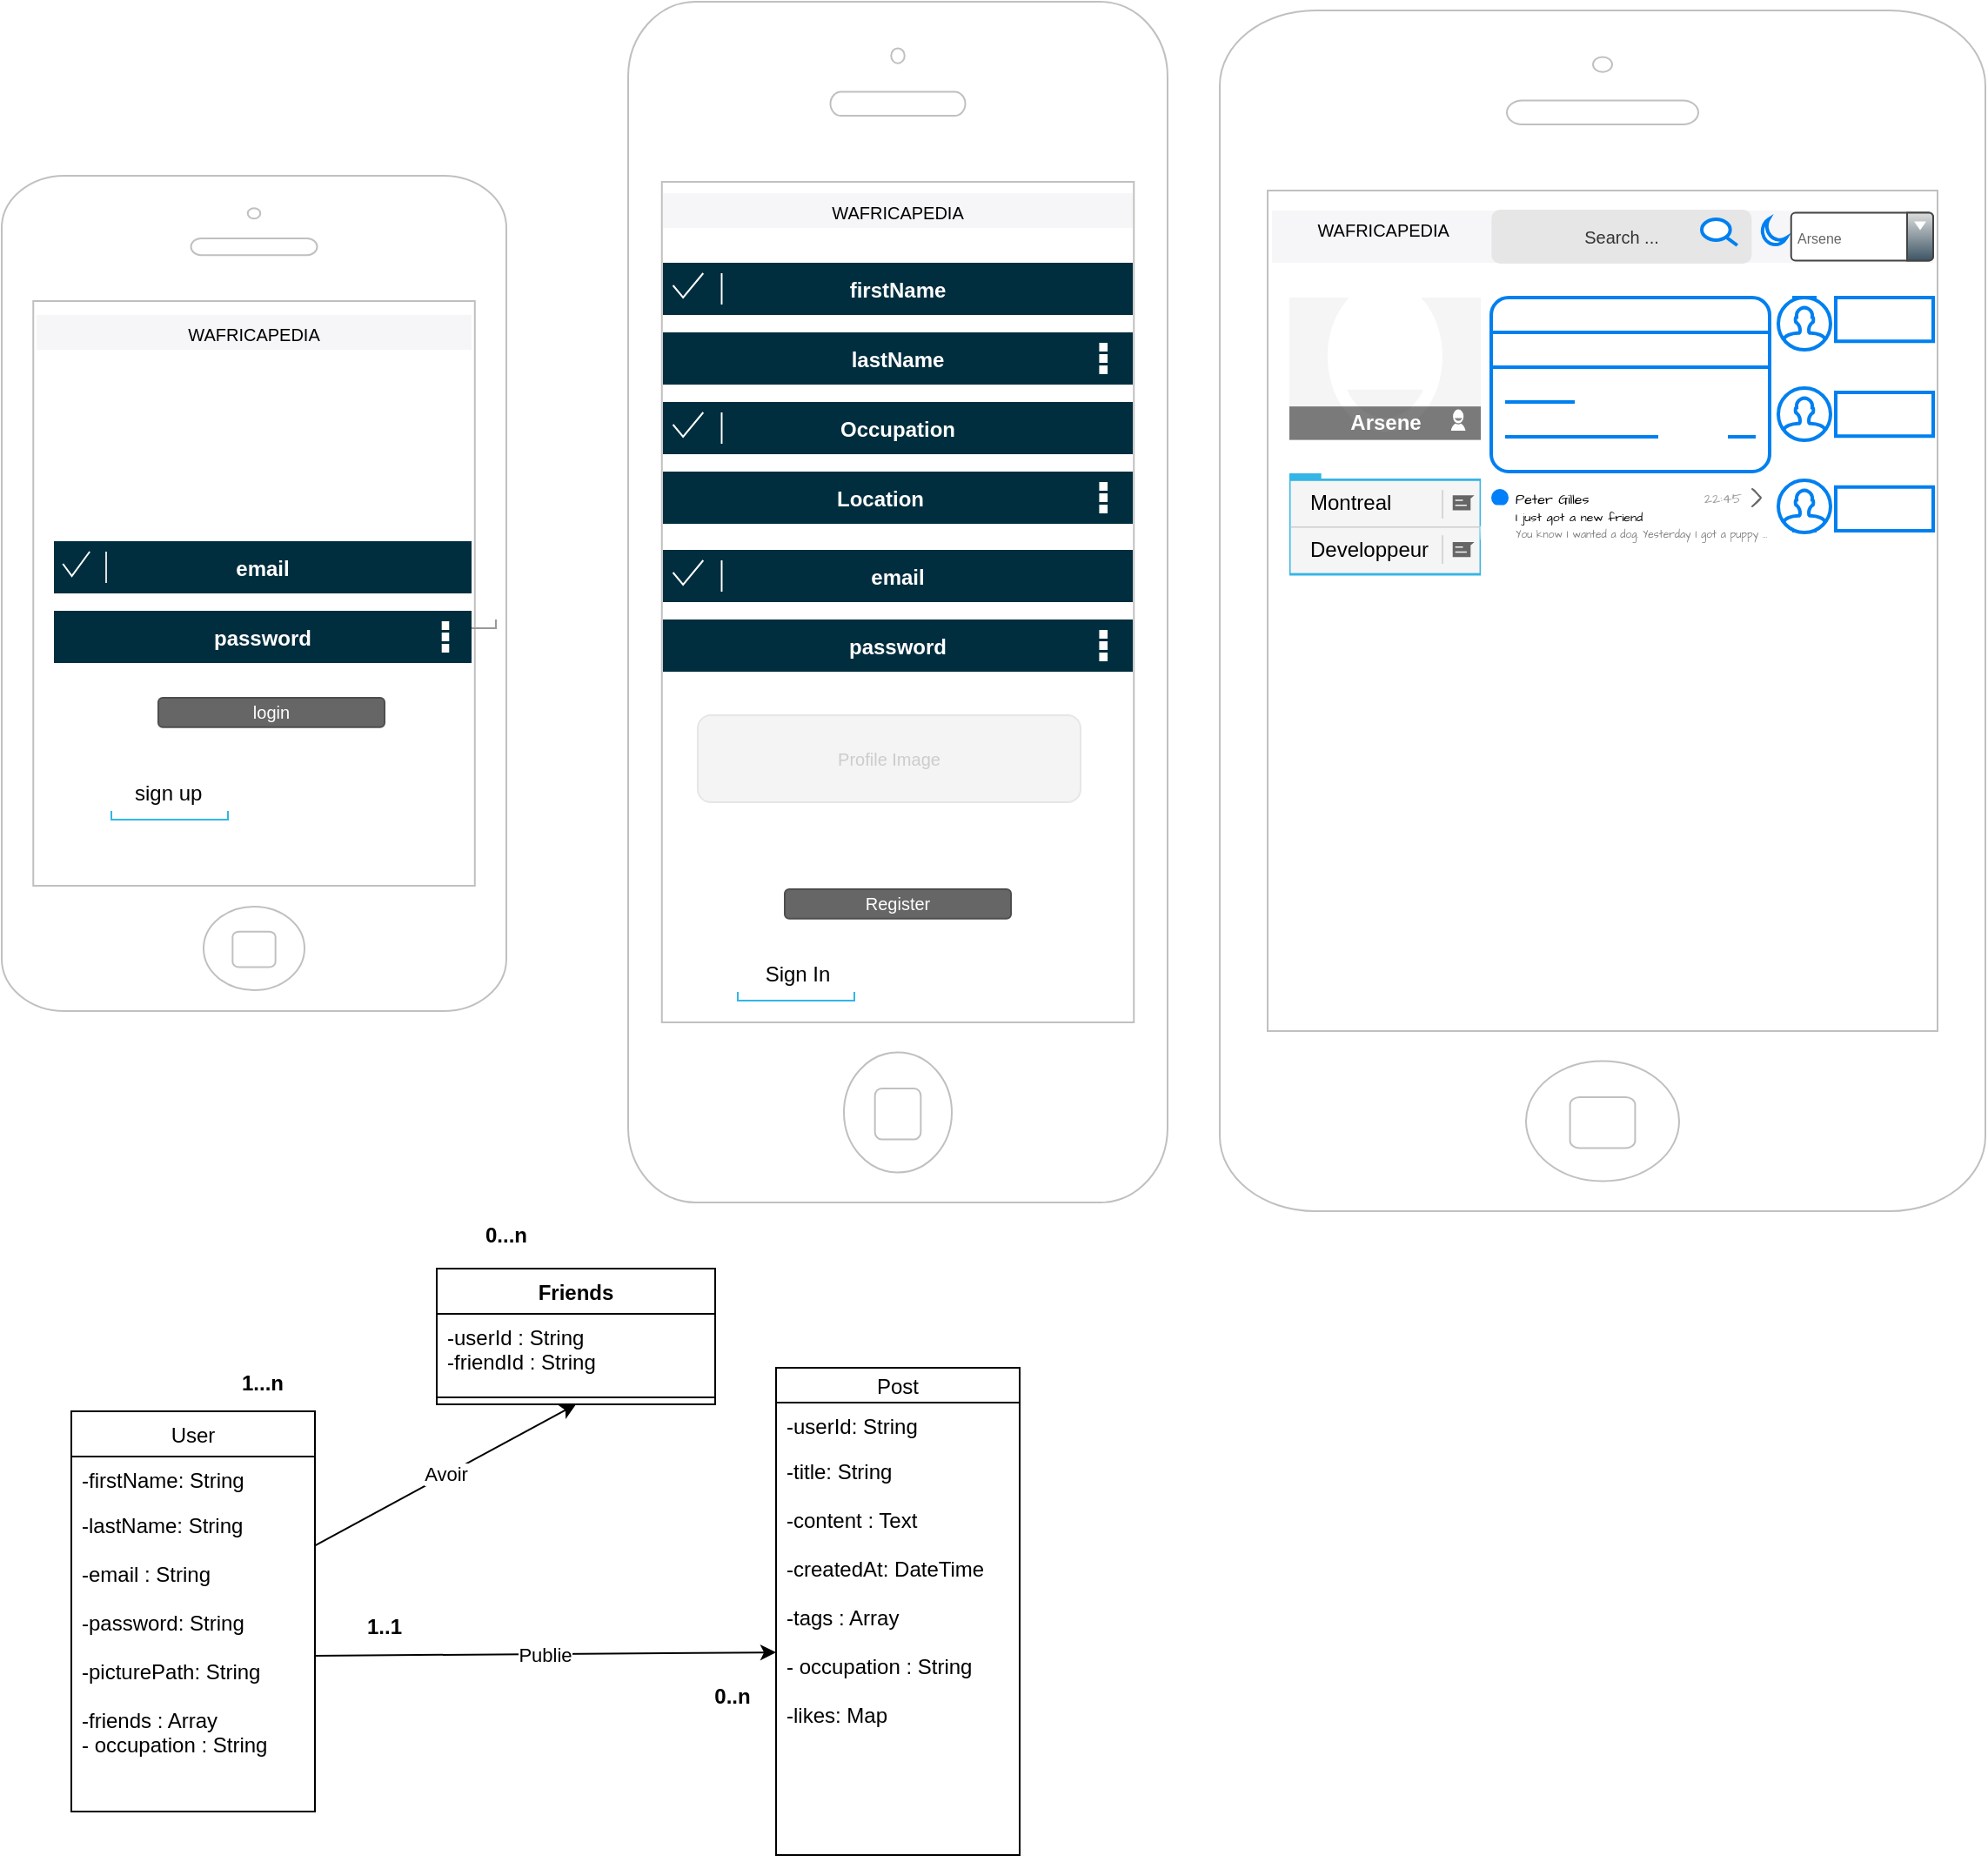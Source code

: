 <mxfile version="20.8.18" type="github">
  <diagram name="Page-1" id="-DMu8xLnCTFUGDDea8Bv">
    <mxGraphModel dx="880" dy="484" grid="1" gridSize="10" guides="1" tooltips="1" connect="1" arrows="1" fold="1" page="1" pageScale="1" pageWidth="827" pageHeight="1169" math="0" shadow="0">
      <root>
        <mxCell id="0" />
        <mxCell id="1" parent="0" />
        <mxCell id="s1EobxS42QShpvwPR_qX-1" value="" style="html=1;verticalLabelPosition=bottom;labelBackgroundColor=#ffffff;verticalAlign=top;shadow=0;dashed=0;strokeWidth=1;shape=mxgraph.ios7.misc.iphone;strokeColor=#c0c0c0;" parent="1" vertex="1">
          <mxGeometry x="220" y="140" width="290" height="480" as="geometry" />
        </mxCell>
        <mxCell id="s1EobxS42QShpvwPR_qX-6" value="" style="shape=rect;fillColor=#F6F6F8;strokeColor=none;fontStyle=1" parent="1" vertex="1">
          <mxGeometry x="240" y="220" width="250" height="20" as="geometry" />
        </mxCell>
        <mxCell id="s1EobxS42QShpvwPR_qX-7" value="WAFRICAPEDIA" style="text;fontSize=10;verticalAlign=middle;align=center;spacingTop=2;" parent="s1EobxS42QShpvwPR_qX-6" vertex="1">
          <mxGeometry x="83.841" width="82.317" height="20" as="geometry" />
        </mxCell>
        <mxCell id="s1EobxS42QShpvwPR_qX-9" value="" style="strokeWidth=1;html=1;shadow=0;dashed=0;shape=mxgraph.android.textfield;align=center;strokeColor=#999999;pointerEvents=1" parent="1" vertex="1">
          <mxGeometry x="330" y="370" width="174" height="30" as="geometry" />
        </mxCell>
        <mxCell id="s1EobxS42QShpvwPR_qX-10" value="" style="strokeWidth=1;html=1;shadow=0;dashed=0;shape=mxgraph.android.contextual_split_action_bar_landscape;fillColor=#002E3E;fontColor=#FFFFFF;" parent="1" vertex="1">
          <mxGeometry x="250" y="350" width="240" height="70" as="geometry" />
        </mxCell>
        <mxCell id="s1EobxS42QShpvwPR_qX-11" value="email" style="shape=transparent;fontStyle=1;fontColor=#ffffff;" parent="s1EobxS42QShpvwPR_qX-10" vertex="1">
          <mxGeometry width="240" height="30" as="geometry" />
        </mxCell>
        <mxCell id="s1EobxS42QShpvwPR_qX-12" value="password" style="shape=transparent;fontStyle=1;fontColor=#ffffff;" parent="s1EobxS42QShpvwPR_qX-10" vertex="1">
          <mxGeometry y="40" width="240" height="30" as="geometry" />
        </mxCell>
        <mxCell id="s1EobxS42QShpvwPR_qX-16" value="login" style="rounded=1;html=1;shadow=0;dashed=0;whiteSpace=wrap;fontSize=10;fillColor=#666666;align=center;strokeColor=#4D4D4D;fontColor=#ffffff;" parent="1" vertex="1">
          <mxGeometry x="310" y="440" width="130" height="16.88" as="geometry" />
        </mxCell>
        <mxCell id="s1EobxS42QShpvwPR_qX-18" value="sign up&amp;nbsp;" style="strokeWidth=1;html=1;shadow=0;dashed=0;shape=mxgraph.android.textfield;align=center;strokeColor=#33b5e5;pointerEvents=1" parent="1" vertex="1">
          <mxGeometry x="283" y="480" width="67" height="30" as="geometry" />
        </mxCell>
        <mxCell id="s1EobxS42QShpvwPR_qX-19" value="" style="html=1;verticalLabelPosition=bottom;labelBackgroundColor=#ffffff;verticalAlign=top;shadow=0;dashed=0;strokeWidth=1;shape=mxgraph.ios7.misc.iphone;strokeColor=#c0c0c0;" parent="1" vertex="1">
          <mxGeometry x="580" y="40" width="310" height="690" as="geometry" />
        </mxCell>
        <mxCell id="s1EobxS42QShpvwPR_qX-20" value="" style="shape=rect;fillColor=#F6F6F8;strokeColor=none;fontStyle=1" parent="1" vertex="1">
          <mxGeometry x="600" y="150" width="270" height="20" as="geometry" />
        </mxCell>
        <mxCell id="s1EobxS42QShpvwPR_qX-21" value="WAFRICAPEDIA" style="text;fontSize=10;verticalAlign=middle;align=center;spacingTop=2;" parent="s1EobxS42QShpvwPR_qX-20" vertex="1">
          <mxGeometry x="90.549" width="88.902" height="20" as="geometry" />
        </mxCell>
        <mxCell id="s1EobxS42QShpvwPR_qX-22" value="" style="strokeWidth=1;html=1;shadow=0;dashed=0;shape=mxgraph.android.textfield;align=center;strokeColor=#999999;pointerEvents=1" parent="1" vertex="1">
          <mxGeometry x="690" y="375" width="174" height="30" as="geometry" />
        </mxCell>
        <mxCell id="s1EobxS42QShpvwPR_qX-23" value="" style="strokeWidth=1;html=1;shadow=0;dashed=0;shape=mxgraph.android.contextual_split_action_bar_landscape;fillColor=#002E3E;fontColor=#FFFFFF;" parent="1" vertex="1">
          <mxGeometry x="600" y="355" width="270" height="70" as="geometry" />
        </mxCell>
        <mxCell id="s1EobxS42QShpvwPR_qX-24" value="email" style="shape=transparent;fontStyle=1;fontColor=#ffffff;" parent="s1EobxS42QShpvwPR_qX-23" vertex="1">
          <mxGeometry width="270.0" height="30" as="geometry" />
        </mxCell>
        <mxCell id="s1EobxS42QShpvwPR_qX-25" value="password" style="shape=transparent;fontStyle=1;fontColor=#ffffff;" parent="s1EobxS42QShpvwPR_qX-23" vertex="1">
          <mxGeometry y="40" width="270.0" height="30" as="geometry" />
        </mxCell>
        <mxCell id="s1EobxS42QShpvwPR_qX-26" value="Register" style="rounded=1;html=1;shadow=0;dashed=0;whiteSpace=wrap;fontSize=10;fillColor=#666666;align=center;strokeColor=#4D4D4D;fontColor=#ffffff;" parent="1" vertex="1">
          <mxGeometry x="670" y="550" width="130" height="16.88" as="geometry" />
        </mxCell>
        <mxCell id="s1EobxS42QShpvwPR_qX-27" value="Sign In" style="strokeWidth=1;html=1;shadow=0;dashed=0;shape=mxgraph.android.textfield;align=center;strokeColor=#33b5e5;pointerEvents=1" parent="1" vertex="1">
          <mxGeometry x="643" y="584" width="67" height="30" as="geometry" />
        </mxCell>
        <mxCell id="s1EobxS42QShpvwPR_qX-30" value="" style="strokeWidth=1;html=1;shadow=0;dashed=0;shape=mxgraph.android.contextual_split_action_bar_landscape;fillColor=#002E3E;fontColor=#FFFFFF;" parent="1" vertex="1">
          <mxGeometry x="600" y="270" width="270" height="70" as="geometry" />
        </mxCell>
        <mxCell id="s1EobxS42QShpvwPR_qX-31" value="Occupation" style="shape=transparent;fontStyle=1;fontColor=#ffffff;" parent="s1EobxS42QShpvwPR_qX-30" vertex="1">
          <mxGeometry width="270" height="30" as="geometry" />
        </mxCell>
        <mxCell id="s1EobxS42QShpvwPR_qX-32" value="Location" style="shape=transparent;fontStyle=1;fontColor=#ffffff;" parent="s1EobxS42QShpvwPR_qX-30" vertex="1">
          <mxGeometry y="40" width="250.0" height="30" as="geometry" />
        </mxCell>
        <mxCell id="s1EobxS42QShpvwPR_qX-33" value="" style="strokeWidth=1;html=1;shadow=0;dashed=0;shape=mxgraph.android.contextual_split_action_bar_landscape;fillColor=#002E3E;fontColor=#FFFFFF;" parent="1" vertex="1">
          <mxGeometry x="600" y="190" width="270" height="70" as="geometry" />
        </mxCell>
        <mxCell id="s1EobxS42QShpvwPR_qX-34" value="firstName" style="shape=transparent;fontStyle=1;fontColor=#ffffff;" parent="s1EobxS42QShpvwPR_qX-33" vertex="1">
          <mxGeometry width="270.0" height="30" as="geometry" />
        </mxCell>
        <mxCell id="s1EobxS42QShpvwPR_qX-35" value="lastName" style="shape=transparent;fontStyle=1;fontColor=#ffffff;" parent="s1EobxS42QShpvwPR_qX-33" vertex="1">
          <mxGeometry y="40" width="270.0" height="30" as="geometry" />
        </mxCell>
        <mxCell id="s1EobxS42QShpvwPR_qX-38" value="Profile Image" style="rounded=1;html=1;shadow=0;dashed=0;whiteSpace=wrap;fontSize=10;fillColor=#F4F4F4;align=center;strokeColor=#E6E6E6;fontColor=#CCCCCC;" parent="1" vertex="1">
          <mxGeometry x="620" y="450" width="220" height="50" as="geometry" />
        </mxCell>
        <mxCell id="s1EobxS42QShpvwPR_qX-39" value="" style="html=1;verticalLabelPosition=bottom;labelBackgroundColor=#ffffff;verticalAlign=top;shadow=0;dashed=0;strokeWidth=1;shape=mxgraph.ios7.misc.iphone;strokeColor=#c0c0c0;" parent="1" vertex="1">
          <mxGeometry x="920" y="45" width="440" height="690" as="geometry" />
        </mxCell>
        <mxCell id="s1EobxS42QShpvwPR_qX-40" value="Search ...." style="shape=rect;fillColor=#F6F6F8;strokeColor=none;fontStyle=1" parent="1" vertex="1">
          <mxGeometry x="950" y="160" width="380" height="30" as="geometry" />
        </mxCell>
        <mxCell id="s1EobxS42QShpvwPR_qX-41" value="WAFRICAPEDIA" style="text;fontSize=10;verticalAlign=middle;align=center;spacingTop=2;" parent="s1EobxS42QShpvwPR_qX-40" vertex="1">
          <mxGeometry x="1.546" width="125.122" height="20" as="geometry" />
        </mxCell>
        <mxCell id="s1EobxS42QShpvwPR_qX-55" value="Search ..." style="rounded=1;html=1;shadow=0;dashed=0;whiteSpace=wrap;fontSize=10;fillColor=#E6E6E6;align=center;strokeColor=#E6E6E6;fontColor=#333333;" parent="s1EobxS42QShpvwPR_qX-40" vertex="1">
          <mxGeometry x="126.667" width="148.481" height="30" as="geometry" />
        </mxCell>
        <mxCell id="s1EobxS42QShpvwPR_qX-56" value="" style="html=1;verticalLabelPosition=bottom;align=center;labelBackgroundColor=#ffffff;verticalAlign=top;strokeWidth=2;strokeColor=#0080F0;shadow=0;dashed=0;shape=mxgraph.ios7.icons.looking_glass;" parent="s1EobxS42QShpvwPR_qX-40" vertex="1">
          <mxGeometry x="247" y="5" width="20.407" height="15" as="geometry" />
        </mxCell>
        <mxCell id="s1EobxS42QShpvwPR_qX-57" value="" style="html=1;verticalLabelPosition=bottom;align=center;labelBackgroundColor=#ffffff;verticalAlign=top;strokeWidth=2;strokeColor=#0080F0;shadow=0;dashed=0;shape=mxgraph.ios7.icons.moon;" parent="s1EobxS42QShpvwPR_qX-40" vertex="1">
          <mxGeometry x="281.481" y="5" width="14.074" height="15" as="geometry" />
        </mxCell>
        <mxCell id="s1EobxS42QShpvwPR_qX-58" value="Arsene" style="strokeWidth=1;html=1;shadow=0;dashed=0;shape=mxgraph.ios.iComboBox;spacingTop=2;spacingLeft=2;align=left;strokeColor=#444444;fontColor=#666666;buttonText=;fontSize=8;fillColor=#dddddd;fillColor2=#3D5565;sketch=0;" parent="s1EobxS42QShpvwPR_qX-40" vertex="1">
          <mxGeometry x="298.37" y="1.25" width="81.63" height="27.5" as="geometry" />
        </mxCell>
        <mxCell id="s1EobxS42QShpvwPR_qX-59" value="" style="strokeWidth=1;html=1;shadow=0;dashed=0;shape=mxgraph.android.quick_contact;sketch=0;" parent="1" vertex="1">
          <mxGeometry x="960" y="210" width="110" height="160" as="geometry" />
        </mxCell>
        <mxCell id="s1EobxS42QShpvwPR_qX-60" value="Arsene" style="strokeWidth=1;html=1;shadow=0;dashed=0;shape=mxgraph.android.anchor;rSize=0;fontStyle=1;fontColor=#FFFFFF;" parent="s1EobxS42QShpvwPR_qX-59" vertex="1">
          <mxGeometry y="63.03" width="110.0" height="17.455" as="geometry" />
        </mxCell>
        <mxCell id="s1EobxS42QShpvwPR_qX-61" value="Montreal" style="strokeWidth=1;html=1;shadow=0;dashed=0;shape=mxgraph.android.anchor;rSize=0;align=left;spacingLeft=10;" parent="s1EobxS42QShpvwPR_qX-59" vertex="1">
          <mxGeometry y="104.727" width="88" height="27.152" as="geometry" />
        </mxCell>
        <mxCell id="s1EobxS42QShpvwPR_qX-62" value="Developpeur" style="strokeWidth=1;html=1;shadow=0;dashed=0;shape=mxgraph.android.anchor;rSize=0;align=left;spacingLeft=10;" parent="s1EobxS42QShpvwPR_qX-59" vertex="1">
          <mxGeometry y="131.879" width="88" height="27.152" as="geometry" />
        </mxCell>
        <mxCell id="s1EobxS42QShpvwPR_qX-72" value="" style="shape=rect;strokeColor=none;fillColor=#ffffff;gradientColor=none;shadow=0;sketch=1;hachureGap=4;pointerEvents=0;fontFamily=Architects Daughter;fontSource=https%3A%2F%2Ffonts.googleapis.com%2Fcss%3Ffamily%3DArchitects%2BDaughter;fontSize=20;" parent="1" vertex="1">
          <mxGeometry x="1071" y="315" width="170" height="90" as="geometry" />
        </mxCell>
        <mxCell id="s1EobxS42QShpvwPR_qX-73" value="Peter Gilles" style="shape=ellipse;strokeColor=none;fillColor=#007FF8;fontSize=8;fontColor=#000000;align=left;spacingTop=1;spacingLeft=2;labelPosition=right;verticalLabelPosition=middle;verticalAlign=middle;sketch=0;hachureGap=4;pointerEvents=0;fontFamily=Architects Daughter;fontSource=https%3A%2F%2Ffonts.googleapis.com%2Fcss%3Ffamily%3DArchitects%2BDaughter;" parent="s1EobxS42QShpvwPR_qX-72" vertex="1">
          <mxGeometry width="10" height="10" relative="1" as="geometry">
            <mxPoint x="5" y="5" as="offset" />
          </mxGeometry>
        </mxCell>
        <mxCell id="s1EobxS42QShpvwPR_qX-74" value="22:45" style="shape=mxgraph.ios7.misc.right;strokeColor=#666666;labelPosition=left;verticalLabelPosition=middle;align=right;verticalAlign=middle;fontSize=8;spacingRight=4;fontColor=#999999;sketch=1;hachureGap=4;pointerEvents=0;fontFamily=Architects Daughter;fontSource=https%3A%2F%2Ffonts.googleapis.com%2Fcss%3Ffamily%3DArchitects%2BDaughter;" parent="s1EobxS42QShpvwPR_qX-72" vertex="1">
          <mxGeometry x="1" width="5" height="10" relative="1" as="geometry">
            <mxPoint x="-15" y="5" as="offset" />
          </mxGeometry>
        </mxCell>
        <mxCell id="s1EobxS42QShpvwPR_qX-75" value="I just got a new friend" style="shape=text;strokeColor=none;align=left;verticalAlign=middle;fontSize=7;spacingLeft=17;fontColor=#000000;spacingTop=2;sketch=1;hachureGap=4;pointerEvents=0;fontFamily=Architects Daughter;fontSource=https%3A%2F%2Ffonts.googleapis.com%2Fcss%3Ffamily%3DArchitects%2BDaughter;" parent="s1EobxS42QShpvwPR_qX-72" vertex="1">
          <mxGeometry width="164" height="10" relative="1" as="geometry">
            <mxPoint y="15" as="offset" />
          </mxGeometry>
        </mxCell>
        <mxCell id="s1EobxS42QShpvwPR_qX-76" value="You know I wanted a dog. Yesterday I got a puppy ..." style="shape=text;strokeColor=none;align=left;verticalAlign=middle;fontSize=6;spacingLeft=17;fontColor=#808080;spacingTop=2;sketch=1;hachureGap=4;pointerEvents=0;fontFamily=Architects Daughter;fontSource=https%3A%2F%2Ffonts.googleapis.com%2Fcss%3Ffamily%3DArchitects%2BDaughter;" parent="s1EobxS42QShpvwPR_qX-72" vertex="1">
          <mxGeometry width="164" height="10" relative="1" as="geometry">
            <mxPoint y="25" as="offset" />
          </mxGeometry>
        </mxCell>
        <mxCell id="s1EobxS42QShpvwPR_qX-77" value="" style="html=1;verticalLabelPosition=bottom;align=center;labelBackgroundColor=#ffffff;verticalAlign=top;strokeWidth=2;strokeColor=#0080F0;shadow=0;dashed=0;shape=mxgraph.ios7.icons.credit_card;" parent="1" vertex="1">
          <mxGeometry x="1076" y="210" width="160" height="100" as="geometry" />
        </mxCell>
        <mxCell id="s1EobxS42QShpvwPR_qX-79" value="" style="html=1;verticalLabelPosition=bottom;align=center;labelBackgroundColor=#ffffff;verticalAlign=top;strokeWidth=2;strokeColor=#0080F0;shadow=0;dashed=0;shape=mxgraph.ios7.icons.preferences;pointerEvents=1" parent="1" vertex="1">
          <mxGeometry x="1250" y="210" width="80" height="134" as="geometry" />
        </mxCell>
        <mxCell id="s1EobxS42QShpvwPR_qX-80" value="" style="html=1;verticalLabelPosition=bottom;align=center;labelBackgroundColor=#ffffff;verticalAlign=top;strokeWidth=2;strokeColor=#0080F0;shadow=0;dashed=0;shape=mxgraph.ios7.icons.user;" parent="1" vertex="1">
          <mxGeometry x="1241" y="210" width="30" height="30" as="geometry" />
        </mxCell>
        <mxCell id="s1EobxS42QShpvwPR_qX-81" value="" style="html=1;verticalLabelPosition=bottom;align=center;labelBackgroundColor=#ffffff;verticalAlign=top;strokeWidth=2;strokeColor=#0080F0;shadow=0;dashed=0;shape=mxgraph.ios7.icons.user;" parent="1" vertex="1">
          <mxGeometry x="1241" y="262" width="30" height="30" as="geometry" />
        </mxCell>
        <mxCell id="s1EobxS42QShpvwPR_qX-82" value="" style="html=1;verticalLabelPosition=bottom;align=center;labelBackgroundColor=#ffffff;verticalAlign=top;strokeWidth=2;strokeColor=#0080F0;shadow=0;dashed=0;shape=mxgraph.ios7.icons.user;" parent="1" vertex="1">
          <mxGeometry x="1241" y="315" width="30" height="30" as="geometry" />
        </mxCell>
        <mxCell id="siJFDQVN8X_HCgTW7n84-27" value="Avoir" style="edgeStyle=none;rounded=0;orthogonalLoop=1;jettySize=auto;html=1;entryX=0.5;entryY=1;entryDx=0;entryDy=0;" edge="1" parent="1" source="siJFDQVN8X_HCgTW7n84-1" target="siJFDQVN8X_HCgTW7n84-12">
          <mxGeometry relative="1" as="geometry">
            <mxPoint x="470" y="740" as="targetPoint" />
          </mxGeometry>
        </mxCell>
        <mxCell id="siJFDQVN8X_HCgTW7n84-1" value="User" style="swimlane;fontStyle=0;childLayout=stackLayout;horizontal=1;startSize=26;fillColor=none;horizontalStack=0;resizeParent=1;resizeParentMax=0;resizeLast=0;collapsible=1;marginBottom=0;" vertex="1" parent="1">
          <mxGeometry x="260" y="850" width="140" height="230" as="geometry" />
        </mxCell>
        <mxCell id="siJFDQVN8X_HCgTW7n84-2" value="-firstName: String" style="text;strokeColor=none;fillColor=none;align=left;verticalAlign=top;spacingLeft=4;spacingRight=4;overflow=hidden;rotatable=0;points=[[0,0.5],[1,0.5]];portConstraint=eastwest;" vertex="1" parent="siJFDQVN8X_HCgTW7n84-1">
          <mxGeometry y="26" width="140" height="26" as="geometry" />
        </mxCell>
        <mxCell id="siJFDQVN8X_HCgTW7n84-4" value="-lastName: String&#xa;&#xa;-email : String&#xa;&#xa;-password: String&#xa;&#xa;-picturePath: String&#xa;&#xa;-friends : Array&#xa;- occupation : String" style="text;strokeColor=none;fillColor=none;align=left;verticalAlign=top;spacingLeft=4;spacingRight=4;overflow=hidden;rotatable=0;points=[[0,0.5],[1,0.5]];portConstraint=eastwest;" vertex="1" parent="siJFDQVN8X_HCgTW7n84-1">
          <mxGeometry y="52" width="140" height="178" as="geometry" />
        </mxCell>
        <mxCell id="siJFDQVN8X_HCgTW7n84-5" value="Post" style="swimlane;fontStyle=0;childLayout=stackLayout;horizontal=1;startSize=20;fillColor=none;horizontalStack=0;resizeParent=1;resizeParentMax=0;resizeLast=0;collapsible=1;marginBottom=0;" vertex="1" parent="1">
          <mxGeometry x="665" y="825" width="140" height="280" as="geometry" />
        </mxCell>
        <mxCell id="siJFDQVN8X_HCgTW7n84-6" value="-userId: String" style="text;strokeColor=none;fillColor=none;align=left;verticalAlign=top;spacingLeft=4;spacingRight=4;overflow=hidden;rotatable=0;points=[[0,0.5],[1,0.5]];portConstraint=eastwest;" vertex="1" parent="siJFDQVN8X_HCgTW7n84-5">
          <mxGeometry y="20" width="140" height="26" as="geometry" />
        </mxCell>
        <mxCell id="siJFDQVN8X_HCgTW7n84-7" value="-title: String&#xa;&#xa;-content : Text&#xa;&#xa;-createdAt: DateTime&#xa;&#xa;-tags : Array&#xa;&#xa;- occupation : String&#xa;&#xa;-likes: Map" style="text;strokeColor=none;fillColor=none;align=left;verticalAlign=top;spacingLeft=4;spacingRight=4;overflow=hidden;rotatable=0;points=[[0,0.5],[1,0.5]];portConstraint=eastwest;" vertex="1" parent="siJFDQVN8X_HCgTW7n84-5">
          <mxGeometry y="46" width="140" height="234" as="geometry" />
        </mxCell>
        <mxCell id="siJFDQVN8X_HCgTW7n84-12" value="Friends" style="swimlane;fontStyle=1;align=center;verticalAlign=top;childLayout=stackLayout;horizontal=1;startSize=26;horizontalStack=0;resizeParent=1;resizeParentMax=0;resizeLast=0;collapsible=1;marginBottom=0;" vertex="1" parent="1">
          <mxGeometry x="470" y="768" width="160" height="78" as="geometry" />
        </mxCell>
        <mxCell id="siJFDQVN8X_HCgTW7n84-13" value="-userId : String&#xa;-friendId : String" style="text;strokeColor=none;fillColor=none;align=left;verticalAlign=top;spacingLeft=4;spacingRight=4;overflow=hidden;rotatable=0;points=[[0,0.5],[1,0.5]];portConstraint=eastwest;" vertex="1" parent="siJFDQVN8X_HCgTW7n84-12">
          <mxGeometry y="26" width="160" height="44" as="geometry" />
        </mxCell>
        <mxCell id="siJFDQVN8X_HCgTW7n84-14" value="" style="line;strokeWidth=1;fillColor=none;align=left;verticalAlign=middle;spacingTop=-1;spacingLeft=3;spacingRight=3;rotatable=0;labelPosition=right;points=[];portConstraint=eastwest;strokeColor=inherit;" vertex="1" parent="siJFDQVN8X_HCgTW7n84-12">
          <mxGeometry y="70" width="160" height="8" as="geometry" />
        </mxCell>
        <mxCell id="siJFDQVN8X_HCgTW7n84-24" value="Publie" style="edgeStyle=none;rounded=0;orthogonalLoop=1;jettySize=auto;html=1;" edge="1" parent="1" source="siJFDQVN8X_HCgTW7n84-4" target="siJFDQVN8X_HCgTW7n84-7">
          <mxGeometry relative="1" as="geometry" />
        </mxCell>
        <mxCell id="siJFDQVN8X_HCgTW7n84-25" value="0..n" style="text;align=center;fontStyle=1;verticalAlign=middle;spacingLeft=3;spacingRight=3;strokeColor=none;rotatable=0;points=[[0,0.5],[1,0.5]];portConstraint=eastwest;" vertex="1" parent="1">
          <mxGeometry x="600" y="1000" width="80" height="26" as="geometry" />
        </mxCell>
        <mxCell id="siJFDQVN8X_HCgTW7n84-26" value="1..1" style="text;align=center;fontStyle=1;verticalAlign=middle;spacingLeft=3;spacingRight=3;strokeColor=none;rotatable=0;points=[[0,0.5],[1,0.5]];portConstraint=eastwest;" vertex="1" parent="1">
          <mxGeometry x="400" y="960" width="80" height="26" as="geometry" />
        </mxCell>
        <mxCell id="siJFDQVN8X_HCgTW7n84-28" value="0...n" style="text;align=center;fontStyle=1;verticalAlign=middle;spacingLeft=3;spacingRight=3;strokeColor=none;rotatable=0;points=[[0,0.5],[1,0.5]];portConstraint=eastwest;" vertex="1" parent="1">
          <mxGeometry x="470" y="735" width="80" height="26" as="geometry" />
        </mxCell>
        <mxCell id="siJFDQVN8X_HCgTW7n84-29" value="1...n" style="text;align=center;fontStyle=1;verticalAlign=middle;spacingLeft=3;spacingRight=3;strokeColor=none;rotatable=0;points=[[0,0.5],[1,0.5]];portConstraint=eastwest;" vertex="1" parent="1">
          <mxGeometry x="330" y="820" width="80" height="26" as="geometry" />
        </mxCell>
      </root>
    </mxGraphModel>
  </diagram>
</mxfile>
